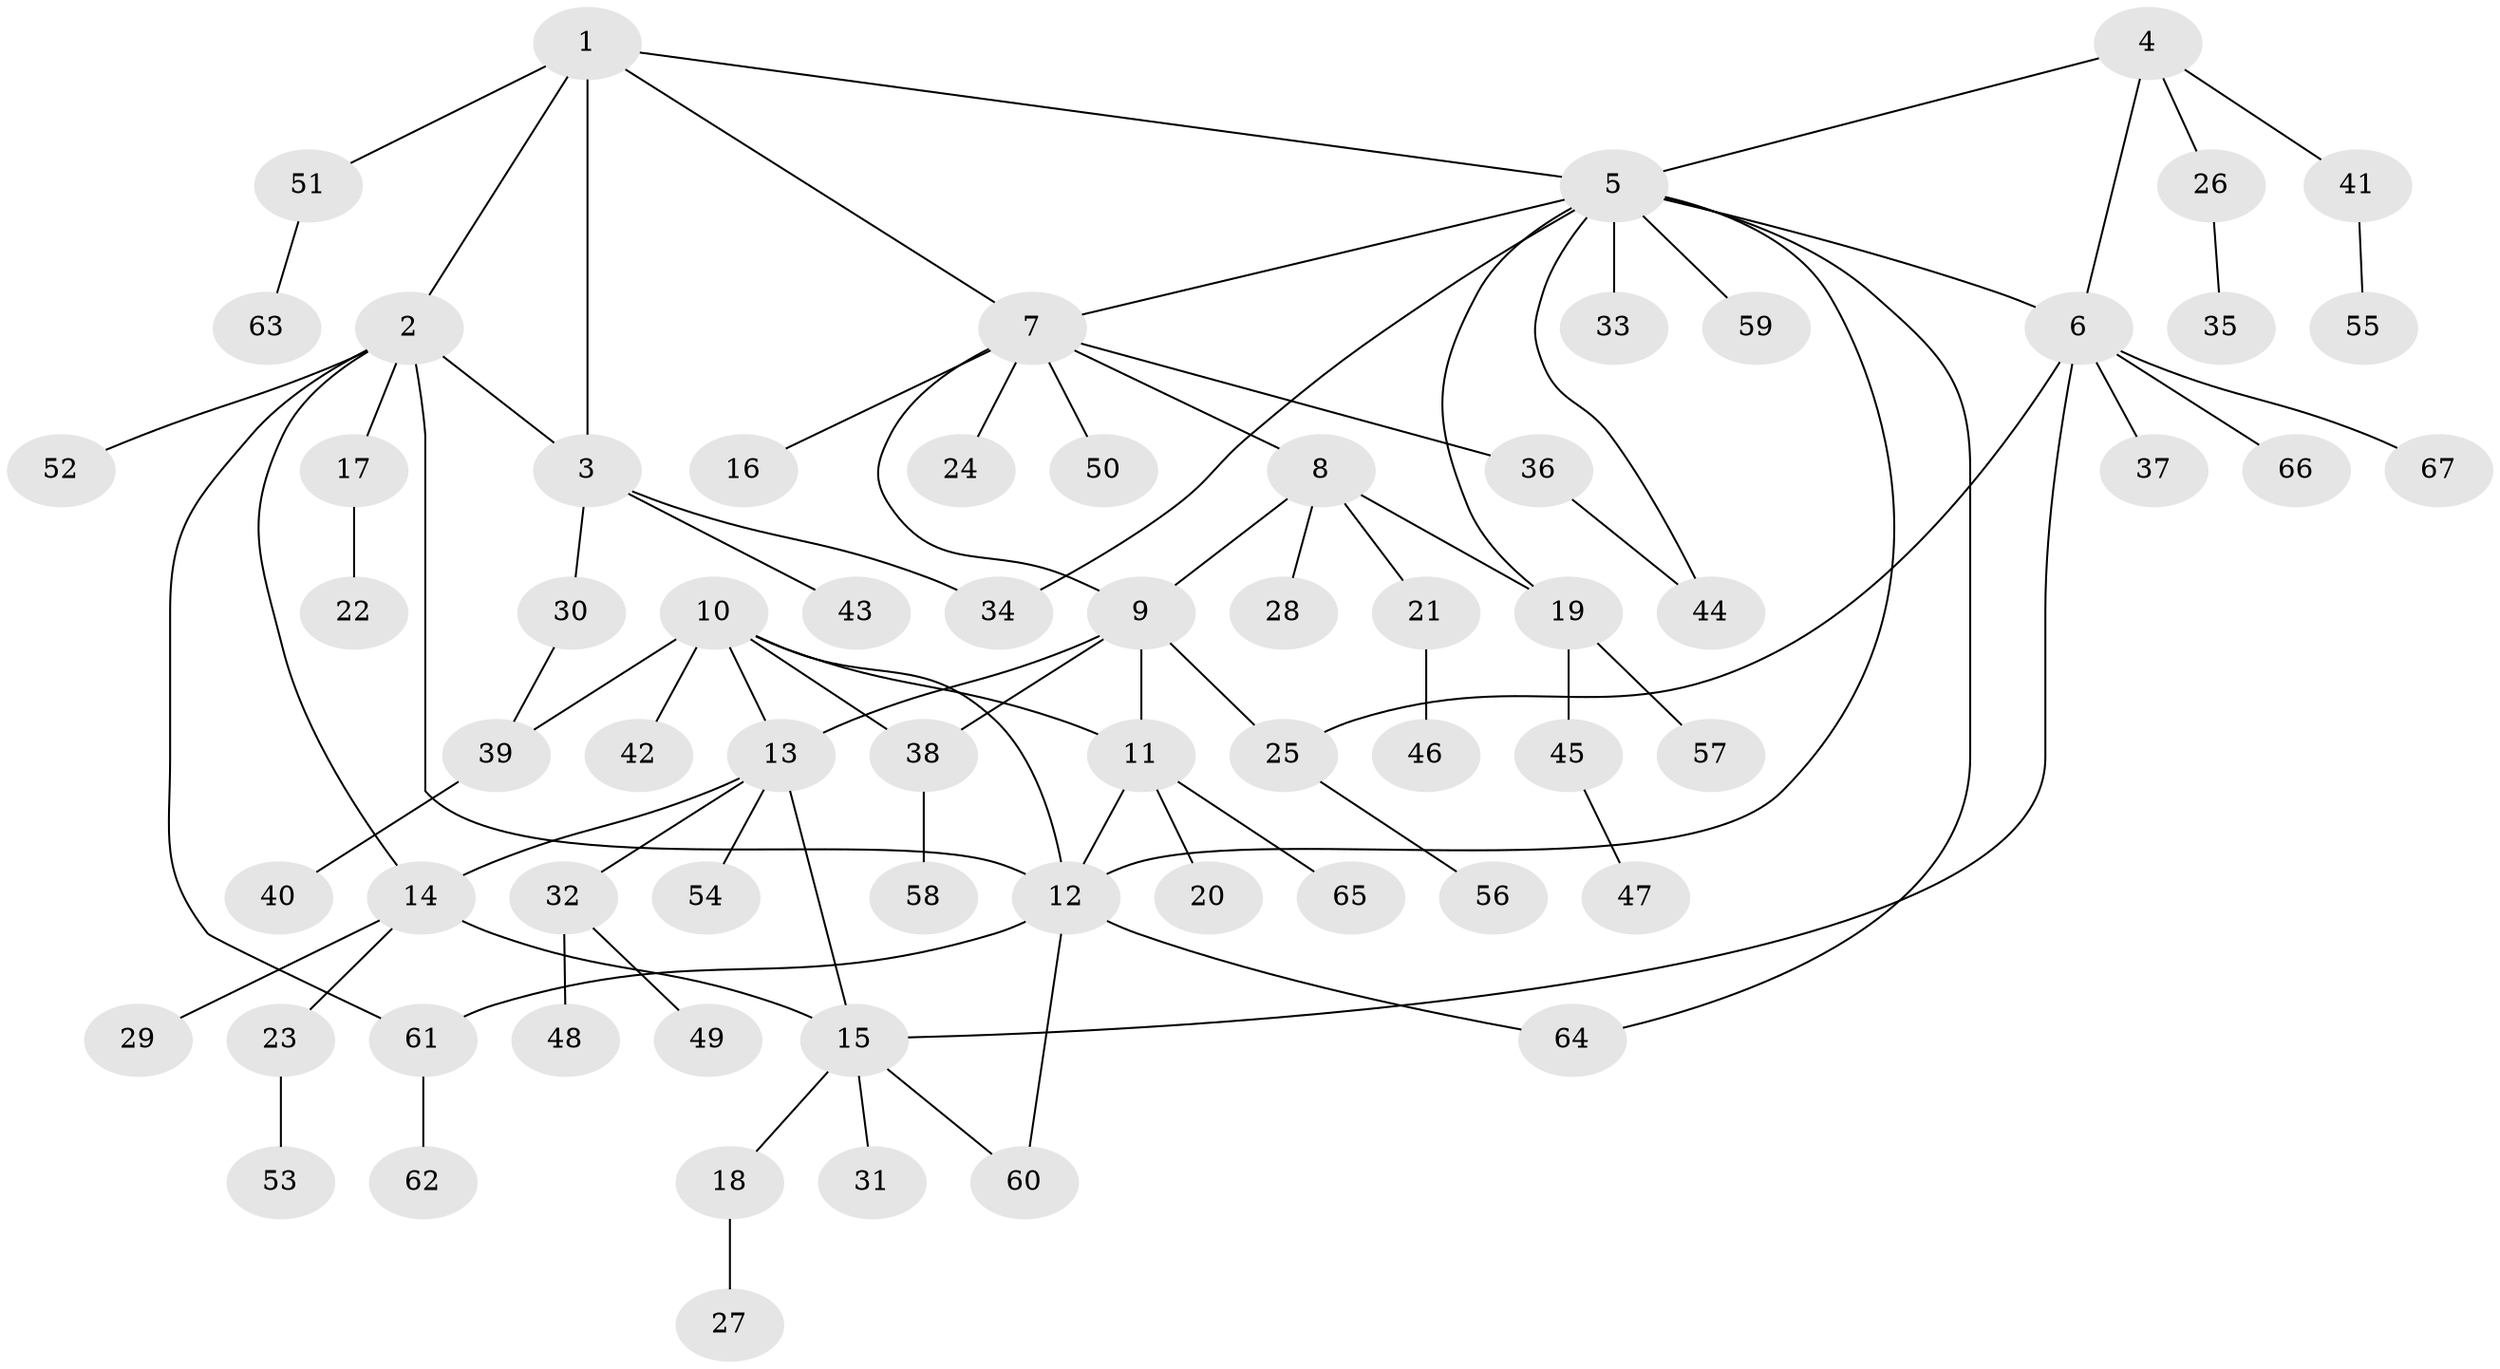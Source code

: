 // coarse degree distribution, {9: 0.045454545454545456, 3: 0.045454545454545456, 4: 0.06818181818181818, 10: 0.022727272727272728, 6: 0.045454545454545456, 7: 0.06818181818181818, 5: 0.022727272727272728, 2: 0.18181818181818182, 1: 0.5}
// Generated by graph-tools (version 1.1) at 2025/52/02/27/25 19:52:13]
// undirected, 67 vertices, 86 edges
graph export_dot {
graph [start="1"]
  node [color=gray90,style=filled];
  1;
  2;
  3;
  4;
  5;
  6;
  7;
  8;
  9;
  10;
  11;
  12;
  13;
  14;
  15;
  16;
  17;
  18;
  19;
  20;
  21;
  22;
  23;
  24;
  25;
  26;
  27;
  28;
  29;
  30;
  31;
  32;
  33;
  34;
  35;
  36;
  37;
  38;
  39;
  40;
  41;
  42;
  43;
  44;
  45;
  46;
  47;
  48;
  49;
  50;
  51;
  52;
  53;
  54;
  55;
  56;
  57;
  58;
  59;
  60;
  61;
  62;
  63;
  64;
  65;
  66;
  67;
  1 -- 2;
  1 -- 3;
  1 -- 5;
  1 -- 7;
  1 -- 51;
  2 -- 3;
  2 -- 12;
  2 -- 14;
  2 -- 17;
  2 -- 52;
  2 -- 61;
  3 -- 30;
  3 -- 34;
  3 -- 43;
  4 -- 5;
  4 -- 6;
  4 -- 26;
  4 -- 41;
  5 -- 6;
  5 -- 7;
  5 -- 12;
  5 -- 19;
  5 -- 33;
  5 -- 34;
  5 -- 44;
  5 -- 59;
  5 -- 64;
  6 -- 15;
  6 -- 25;
  6 -- 37;
  6 -- 66;
  6 -- 67;
  7 -- 8;
  7 -- 9;
  7 -- 16;
  7 -- 24;
  7 -- 36;
  7 -- 50;
  8 -- 9;
  8 -- 19;
  8 -- 21;
  8 -- 28;
  9 -- 11;
  9 -- 13;
  9 -- 25;
  9 -- 38;
  10 -- 11;
  10 -- 12;
  10 -- 13;
  10 -- 38;
  10 -- 39;
  10 -- 42;
  11 -- 12;
  11 -- 20;
  11 -- 65;
  12 -- 60;
  12 -- 61;
  12 -- 64;
  13 -- 14;
  13 -- 15;
  13 -- 32;
  13 -- 54;
  14 -- 15;
  14 -- 23;
  14 -- 29;
  15 -- 18;
  15 -- 31;
  15 -- 60;
  17 -- 22;
  18 -- 27;
  19 -- 45;
  19 -- 57;
  21 -- 46;
  23 -- 53;
  25 -- 56;
  26 -- 35;
  30 -- 39;
  32 -- 48;
  32 -- 49;
  36 -- 44;
  38 -- 58;
  39 -- 40;
  41 -- 55;
  45 -- 47;
  51 -- 63;
  61 -- 62;
}
